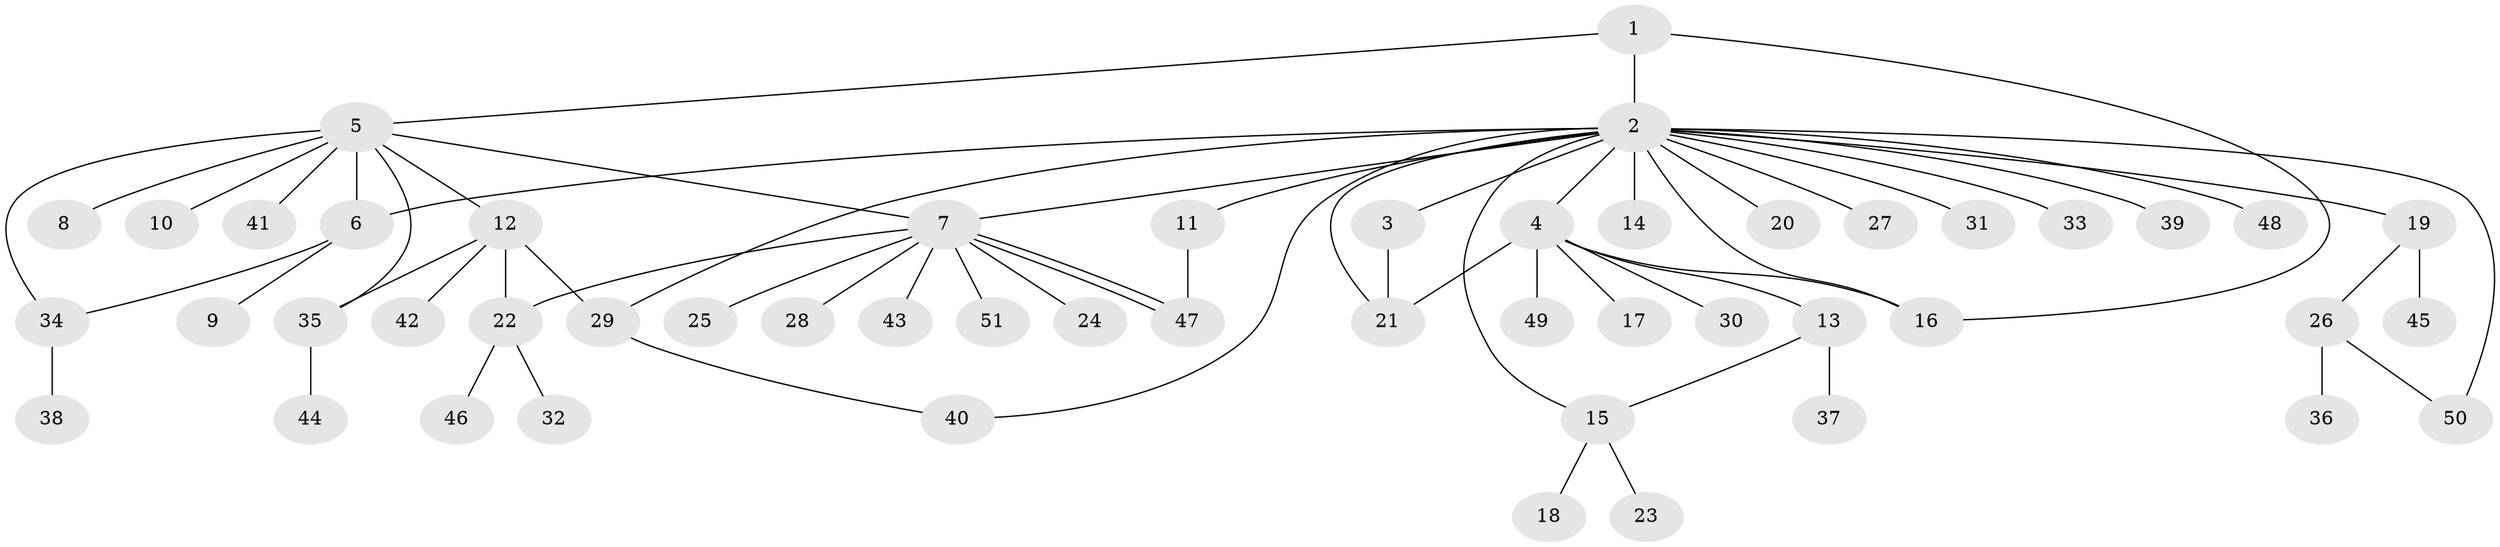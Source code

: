 // Generated by graph-tools (version 1.1) at 2025/11/02/27/25 16:11:14]
// undirected, 51 vertices, 65 edges
graph export_dot {
graph [start="1"]
  node [color=gray90,style=filled];
  1;
  2;
  3;
  4;
  5;
  6;
  7;
  8;
  9;
  10;
  11;
  12;
  13;
  14;
  15;
  16;
  17;
  18;
  19;
  20;
  21;
  22;
  23;
  24;
  25;
  26;
  27;
  28;
  29;
  30;
  31;
  32;
  33;
  34;
  35;
  36;
  37;
  38;
  39;
  40;
  41;
  42;
  43;
  44;
  45;
  46;
  47;
  48;
  49;
  50;
  51;
  1 -- 2;
  1 -- 5;
  1 -- 16;
  2 -- 3;
  2 -- 4;
  2 -- 6;
  2 -- 7;
  2 -- 11;
  2 -- 14;
  2 -- 15;
  2 -- 16;
  2 -- 19;
  2 -- 20;
  2 -- 21;
  2 -- 27;
  2 -- 29;
  2 -- 31;
  2 -- 33;
  2 -- 39;
  2 -- 40;
  2 -- 48;
  2 -- 50;
  3 -- 21;
  4 -- 13;
  4 -- 16;
  4 -- 17;
  4 -- 21;
  4 -- 30;
  4 -- 49;
  5 -- 6;
  5 -- 7;
  5 -- 8;
  5 -- 10;
  5 -- 12;
  5 -- 34;
  5 -- 35;
  5 -- 41;
  6 -- 9;
  6 -- 34;
  7 -- 22;
  7 -- 24;
  7 -- 25;
  7 -- 28;
  7 -- 43;
  7 -- 47;
  7 -- 47;
  7 -- 51;
  11 -- 47;
  12 -- 22;
  12 -- 29;
  12 -- 35;
  12 -- 42;
  13 -- 15;
  13 -- 37;
  15 -- 18;
  15 -- 23;
  19 -- 26;
  19 -- 45;
  22 -- 32;
  22 -- 46;
  26 -- 36;
  26 -- 50;
  29 -- 40;
  34 -- 38;
  35 -- 44;
}
